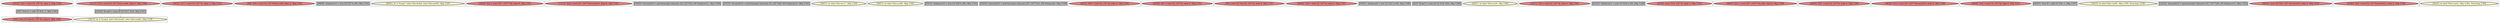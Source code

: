 
digraph G {



node1424->node1414 [style=dotted,color=forestgreen,label="T",fontcolor=forestgreen ]
node1407->node1416 [style=dotted,color=forestgreen,label="T",fontcolor=forestgreen ]
node1422->node1416 [style=dotted,color=forestgreen,label="T",fontcolor=forestgreen ]
node1416->node1405 [style=dotted,color=forestgreen,label="T",fontcolor=forestgreen ]
node1421->node1424 [style=dotted,color=forestgreen,label="T",fontcolor=forestgreen ]


subgraph cluster37 {


node1424 [penwidth=3.0,fontsize=20,fillcolor=grey,label="[4/7]  %inc21 = add i32 %31, 1, !dbg !1362",shape=rectangle,style=filled ]



}

subgraph cluster36 {


node1423 [penwidth=3.0,fontsize=20,fillcolor=lightcoral,label="[8/9]  %20 = load i32, i32* %hsize.addr, align 4, !dbg !1345",shape=ellipse,style=filled ]



}

subgraph cluster15 {


node1402 [penwidth=3.0,fontsize=20,fillcolor=grey,label="[68/69]  %idxprom13 = zext i32 %27 to i64, !dbg !1352",shape=rectangle,style=filled ]



}

subgraph cluster35 {


node1422 [penwidth=3.0,fontsize=20,fillcolor=lightcoral,label="[20/21]  %17 = load i32, i32* %i, align 4, !dbg !1334",shape=ellipse,style=filled ]



}

subgraph cluster11 {


node1398 [penwidth=3.0,fontsize=20,fillcolor=lemonchiffon,label="[60/61]  br i1 %cmp7, label %for.body8, label %for.end19, !dbg !1347",shape=ellipse,style=filled ]



}

subgraph cluster19 {


node1406 [penwidth=3.0,fontsize=20,fillcolor=lightcoral,label="[18/19]  %26 = load i32**, i32*** %b, align 8, !dbg !1352",shape=ellipse,style=filled ]



}

subgraph cluster9 {


node1396 [penwidth=3.0,fontsize=20,fillcolor=lightcoral,label="[72/73]  %28 = load i32*, i32** %arrayidx14, align 8, !dbg !1352",shape=ellipse,style=filled ]



}

subgraph cluster8 {


node1395 [penwidth=3.0,fontsize=20,fillcolor=grey,label="[58/59]  %arrayidx12 = getelementptr inbounds i32, i32* %23, i64 %idxprom11, !dbg !1348",shape=rectangle,style=filled ]



}

subgraph cluster10 {


node1397 [penwidth=3.0,fontsize=20,fillcolor=grey,label="[74/75]  %arrayidx16 = getelementptr inbounds i32, i32* %28, i64 %idxprom15, !dbg !1352",shape=rectangle,style=filled ]



}

subgraph cluster23 {


node1410 [penwidth=3.0,fontsize=20,fillcolor=lemonchiffon,label="[36/37]  br label %for.inc17, !dbg !1356",shape=ellipse,style=filled ]



}

subgraph cluster7 {


node1394 [penwidth=3.0,fontsize=20,fillcolor=lemonchiffon,label="[56/57]  br label %for.cond6, !dbg !1342",shape=ellipse,style=filled ]



}

subgraph cluster14 {


node1401 [penwidth=3.0,fontsize=20,fillcolor=grey,label="[70/71]  %idxprom15 = zext i32 %29 to i64, !dbg !1352",shape=rectangle,style=filled ]



}

subgraph cluster6 {


node1393 [penwidth=3.0,fontsize=20,fillcolor=grey,label="[54/55]  %arrayidx10 = getelementptr inbounds i32*, i32** %21, i64 %idxprom9, !dbg !1348",shape=rectangle,style=filled ]



}

subgraph cluster30 {


node1417 [penwidth=3.0,fontsize=20,fillcolor=lightcoral,label="[30/31]  %29 = load i32, i32* %j, align 4, !dbg !1354",shape=ellipse,style=filled ]



}

subgraph cluster31 {


node1418 [penwidth=3.0,fontsize=20,fillcolor=lightcoral,label="[28/29]  %27 = load i32, i32* %i, align 4, !dbg !1353",shape=ellipse,style=filled ]



}

subgraph cluster0 {


node1387 [penwidth=3.0,fontsize=20,fillcolor=lightcoral,label="[0/1]  store i32 %inc18, i32* %j, align 4, !dbg !1357",shape=ellipse,style=filled ]



}

subgraph cluster13 {


node1400 [penwidth=3.0,fontsize=20,fillcolor=lightcoral,label="[64/65]  %30 = load i32, i32* %j, align 4, !dbg !1357",shape=ellipse,style=filled ]



}

subgraph cluster5 {


node1392 [penwidth=3.0,fontsize=20,fillcolor=grey,label="[50/51]  %idxprom9 = zext i32 %22 to i64, !dbg !1348",shape=rectangle,style=filled ]



}

subgraph cluster1 {


node1388 [penwidth=3.0,fontsize=20,fillcolor=grey,label="[2/3]  %cmp7 = icmp ult i32 %19, %20, !dbg !1346",shape=rectangle,style=filled ]



}

subgraph cluster32 {


node1419 [penwidth=3.0,fontsize=20,fillcolor=lemonchiffon,label="[26/27]  br label %for.inc20, !dbg !1361",shape=ellipse,style=filled ]



}

subgraph cluster3 {


node1390 [penwidth=3.0,fontsize=20,fillcolor=lightcoral,label="[10/11]  %19 = load i32, i32* %j, align 4, !dbg !1343",shape=ellipse,style=filled ]



}

subgraph cluster4 {


node1391 [penwidth=3.0,fontsize=20,fillcolor=grey,label="[52/53]  %idxprom11 = zext i32 %24 to i64, !dbg !1348",shape=rectangle,style=filled ]



}

subgraph cluster17 {


node1404 [penwidth=3.0,fontsize=20,fillcolor=lightcoral,label="[42/43]  store i32 0, i32* %j, align 4, !dbg !1339",shape=ellipse,style=filled ]



}

subgraph cluster16 {


node1403 [penwidth=3.0,fontsize=20,fillcolor=lightcoral,label="[66/67]  %21 = load i32**, i32*** %a.addr, align 8, !dbg !1348",shape=ellipse,style=filled ]



}

subgraph cluster2 {


node1389 [penwidth=3.0,fontsize=20,fillcolor=lightcoral,label="[44/45]  %22 = load i32, i32* %i, align 4, !dbg !1350",shape=ellipse,style=filled ]



}

subgraph cluster34 {


node1421 [penwidth=3.0,fontsize=20,fillcolor=lightcoral,label="[22/23]  %31 = load i32, i32* %i, align 4, !dbg !1362",shape=ellipse,style=filled ]



}

subgraph cluster22 {


node1409 [penwidth=3.0,fontsize=20,fillcolor=lightcoral,label="[38/39]  %23 = load i32*, i32** %arrayidx10, align 8, !dbg !1348",shape=ellipse,style=filled ]



}

subgraph cluster25 {


node1412 [penwidth=3.0,fontsize=20,fillcolor=lightcoral,label="[48/49]  %24 = load i32, i32* %j, align 4, !dbg !1351",shape=ellipse,style=filled ]



}

subgraph cluster18 {


node1405 [penwidth=3.0,fontsize=20,fillcolor=lemonchiffon,label="[14/15]  br i1 %cmp4, label %for.body5, label %for.end22, !dbg !1338",shape=ellipse,style=filled ]



}

subgraph cluster29 {


node1416 [penwidth=3.0,fontsize=20,fillcolor=grey,label="[13/16]  %cmp4 = icmp ult i32 %17, %18, !dbg !1337",shape=rectangle,style=filled ]



}

subgraph cluster20 {


node1407 [penwidth=3.0,fontsize=20,fillcolor=lightcoral,label="[12/17]  %18 = load i32, i32* %vsize.addr, align 4, !dbg !1336",shape=ellipse,style=filled ]



}

subgraph cluster26 {


node1413 [penwidth=3.0,fontsize=20,fillcolor=grey,label="[46/47]  %inc18 = add i32 %30, 1, !dbg !1357",shape=rectangle,style=filled ]



}

subgraph cluster24 {


node1411 [penwidth=3.0,fontsize=20,fillcolor=lemonchiffon,label="[34/35]  br label %for.cond6, !dbg !1358, !llvm.loop !1359",shape=ellipse,style=filled ]



}

subgraph cluster28 {


node1415 [penwidth=3.0,fontsize=20,fillcolor=grey,label="[32/33]  %arrayidx14 = getelementptr inbounds i32*, i32** %26, i64 %idxprom13, !dbg !1352",shape=rectangle,style=filled ]



}

subgraph cluster27 {


node1414 [penwidth=3.0,fontsize=20,fillcolor=lightcoral,label="[5/6]  store i32 %inc21, i32* %i, align 4, !dbg !1362",shape=ellipse,style=filled ]



}

subgraph cluster21 {


node1408 [penwidth=3.0,fontsize=20,fillcolor=lightcoral,label="[40/41]  store i32 %25, i32* %arrayidx16, align 4, !dbg !1355",shape=ellipse,style=filled ]



}

subgraph cluster12 {


node1399 [penwidth=3.0,fontsize=20,fillcolor=lightcoral,label="[62/63]  %25 = load i32, i32* %arrayidx12, align 4, !dbg !1348",shape=ellipse,style=filled ]



}

subgraph cluster33 {


node1420 [penwidth=3.0,fontsize=20,fillcolor=lemonchiffon,label="[24/25]  br label %for.cond3, !dbg !1363, !llvm.loop !1364",shape=ellipse,style=filled ]



}

}
